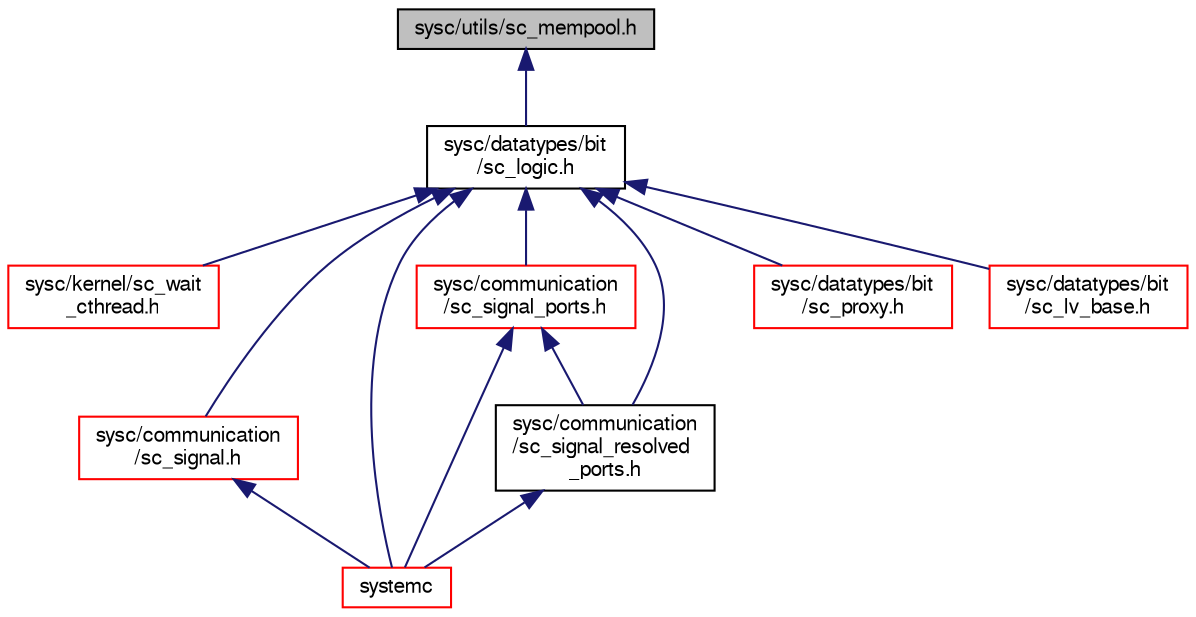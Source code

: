 digraph "sysc/utils/sc_mempool.h"
{
  edge [fontname="FreeSans",fontsize="10",labelfontname="FreeSans",labelfontsize="10"];
  node [fontname="FreeSans",fontsize="10",shape=record];
  Node1 [label="sysc/utils/sc_mempool.h",height=0.2,width=0.4,color="black", fillcolor="grey75", style="filled", fontcolor="black"];
  Node1 -> Node2 [dir="back",color="midnightblue",fontsize="10",style="solid",fontname="FreeSans"];
  Node2 [label="sysc/datatypes/bit\l/sc_logic.h",height=0.2,width=0.4,color="black", fillcolor="white", style="filled",URL="$a00098.html"];
  Node2 -> Node3 [dir="back",color="midnightblue",fontsize="10",style="solid",fontname="FreeSans"];
  Node3 [label="sysc/kernel/sc_wait\l_cthread.h",height=0.2,width=0.4,color="red", fillcolor="white", style="filled",URL="$a00338.html"];
  Node2 -> Node12 [dir="back",color="midnightblue",fontsize="10",style="solid",fontname="FreeSans"];
  Node12 [label="sysc/communication\l/sc_signal.h",height=0.2,width=0.4,color="red", fillcolor="white", style="filled",URL="$a00059.html"];
  Node12 -> Node5 [dir="back",color="midnightblue",fontsize="10",style="solid",fontname="FreeSans"];
  Node5 [label="systemc",height=0.2,width=0.4,color="red", fillcolor="white", style="filled",URL="$a00401.html"];
  Node2 -> Node19 [dir="back",color="midnightblue",fontsize="10",style="solid",fontname="FreeSans"];
  Node19 [label="sysc/communication\l/sc_signal_ports.h",height=0.2,width=0.4,color="red", fillcolor="white", style="filled",URL="$a00065.html"];
  Node19 -> Node5 [dir="back",color="midnightblue",fontsize="10",style="solid",fontname="FreeSans"];
  Node19 -> Node21 [dir="back",color="midnightblue",fontsize="10",style="solid",fontname="FreeSans"];
  Node21 [label="sysc/communication\l/sc_signal_resolved\l_ports.h",height=0.2,width=0.4,color="black", fillcolor="white", style="filled",URL="$a00071.html"];
  Node21 -> Node5 [dir="back",color="midnightblue",fontsize="10",style="solid",fontname="FreeSans"];
  Node2 -> Node21 [dir="back",color="midnightblue",fontsize="10",style="solid",fontname="FreeSans"];
  Node2 -> Node40 [dir="back",color="midnightblue",fontsize="10",style="solid",fontname="FreeSans"];
  Node40 [label="sysc/datatypes/bit\l/sc_proxy.h",height=0.2,width=0.4,color="red", fillcolor="white", style="filled",URL="$a00107.html"];
  Node2 -> Node43 [dir="back",color="midnightblue",fontsize="10",style="solid",fontname="FreeSans"];
  Node43 [label="sysc/datatypes/bit\l/sc_lv_base.h",height=0.2,width=0.4,color="red", fillcolor="white", style="filled",URL="$a00104.html"];
  Node2 -> Node5 [dir="back",color="midnightblue",fontsize="10",style="solid",fontname="FreeSans"];
}
